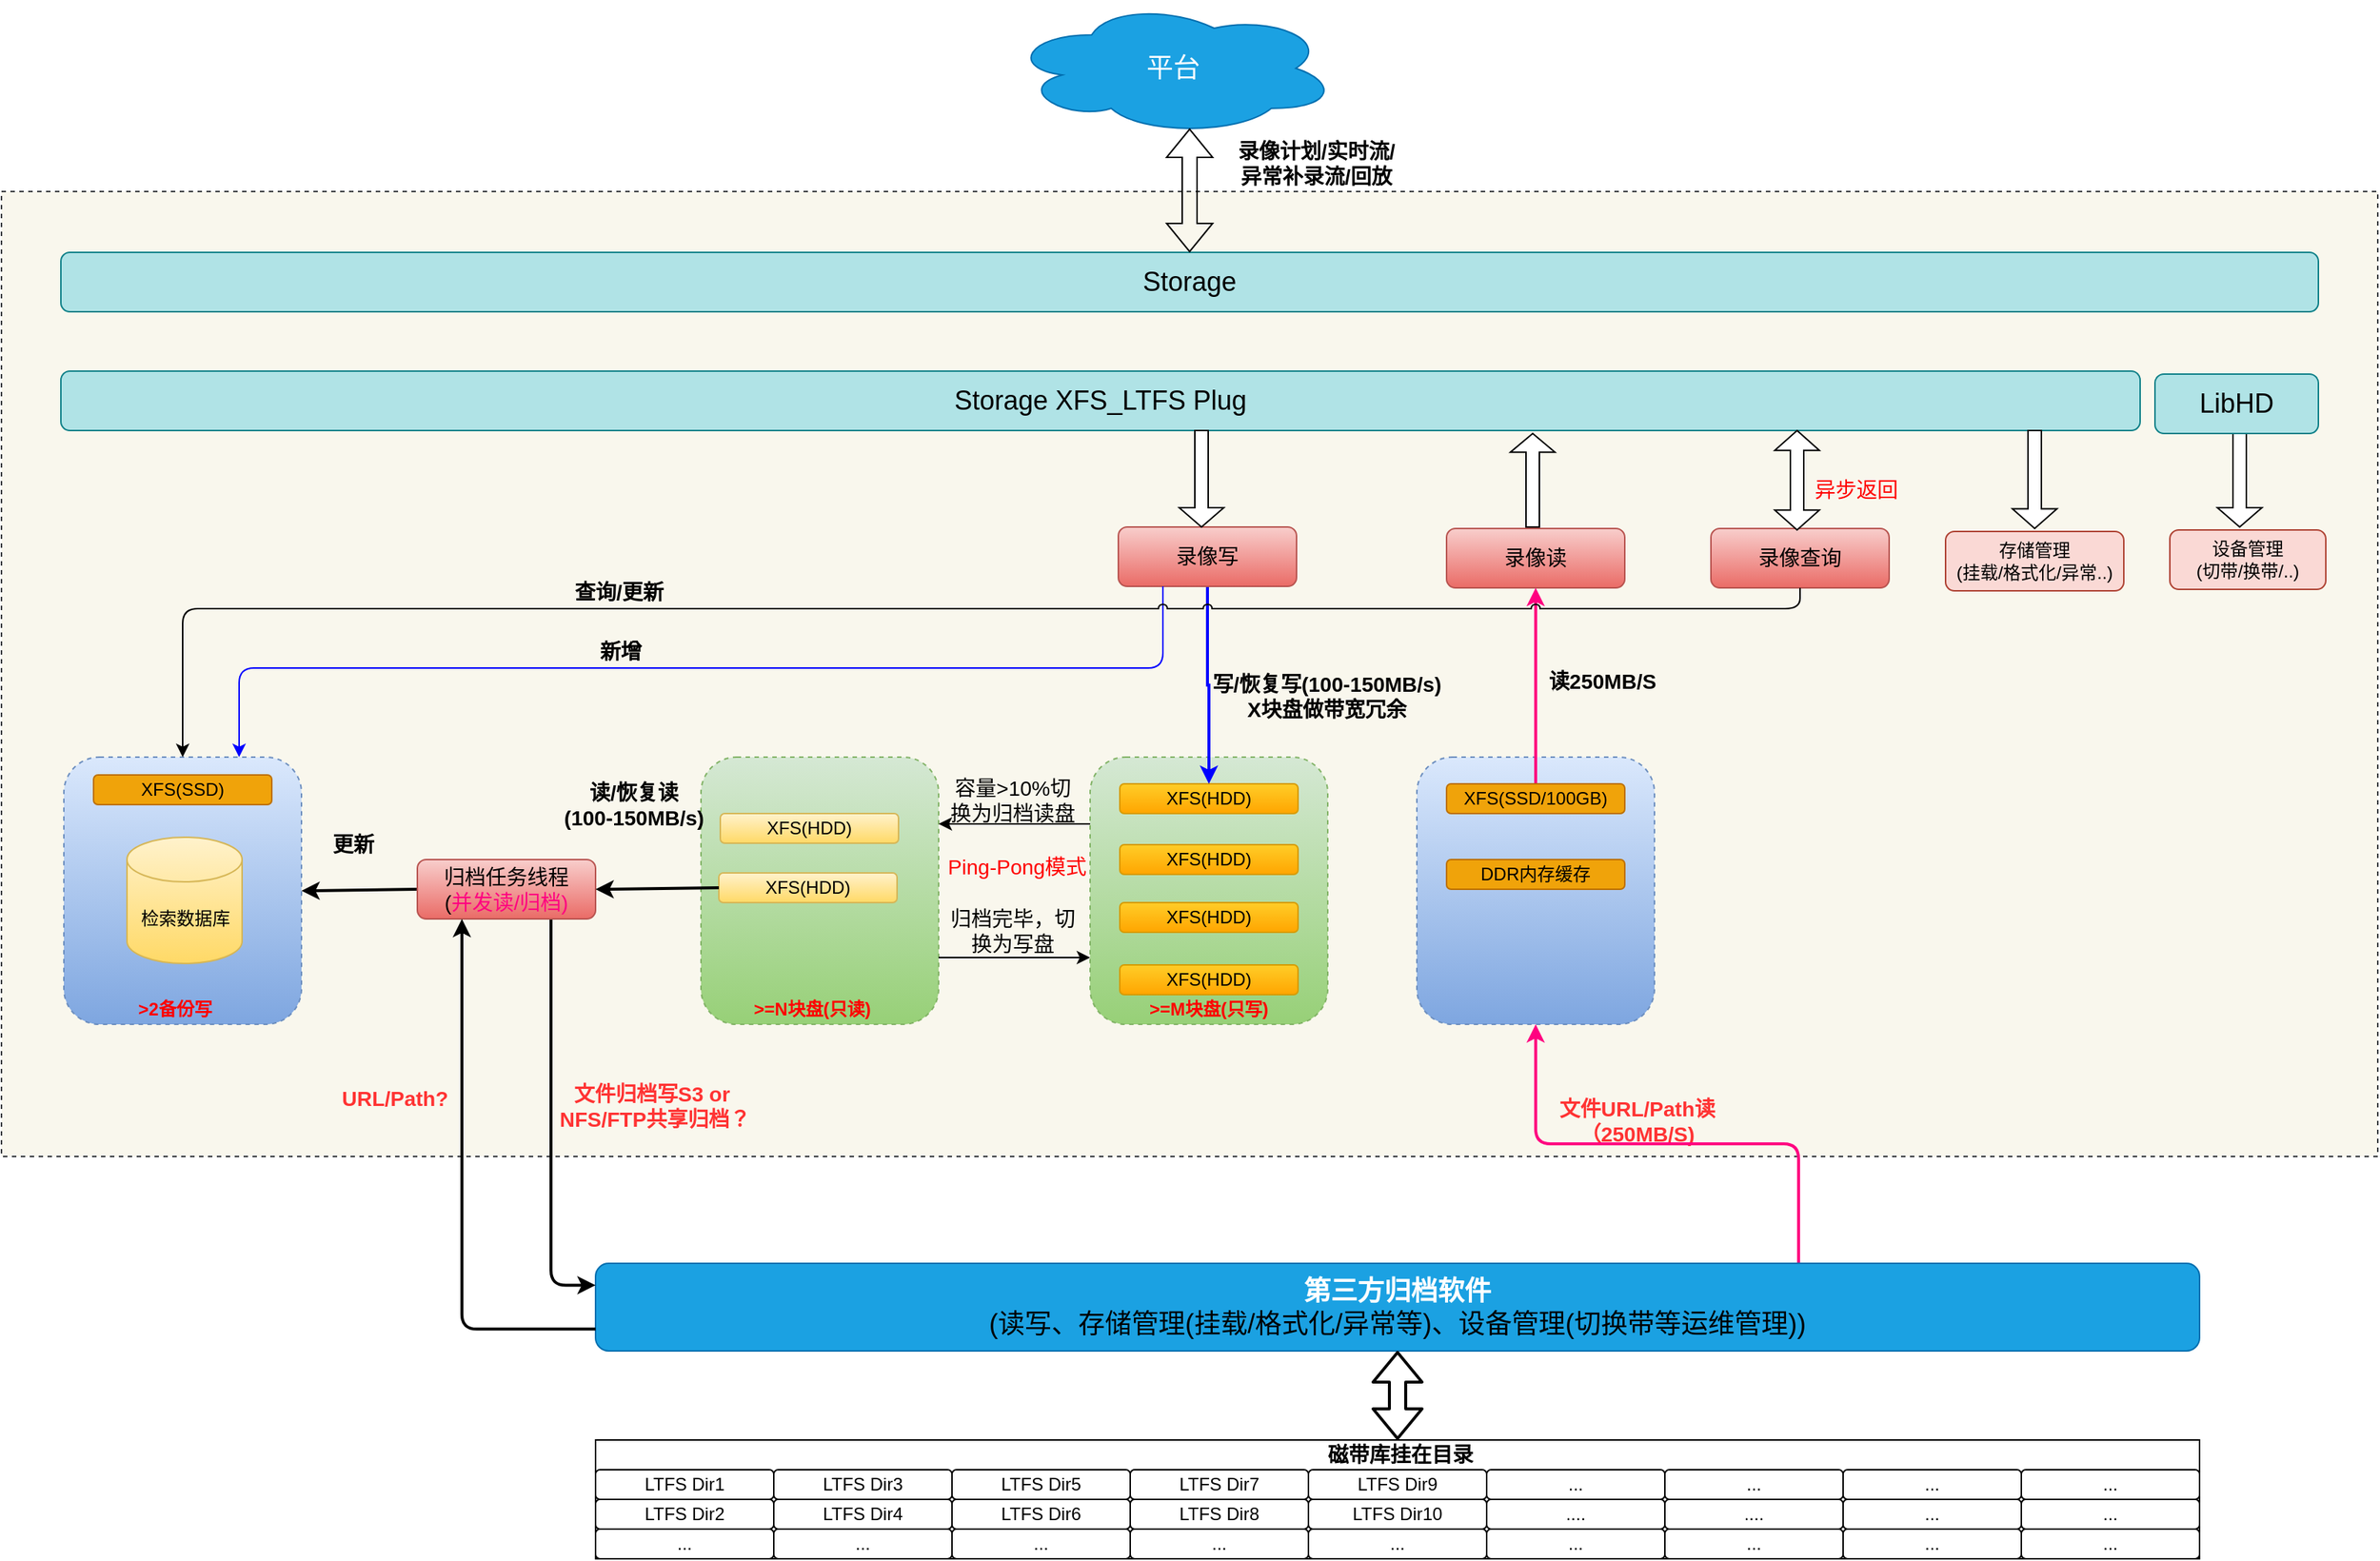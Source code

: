 <mxfile version="18.1.2" type="github">
  <diagram id="u9mpYb1wznzOvv6a-VrT" name="Page-1">
    <mxGraphModel dx="2903" dy="-11" grid="1" gridSize="10" guides="1" tooltips="1" connect="1" arrows="1" fold="1" page="1" pageScale="1" pageWidth="827" pageHeight="1169" math="0" shadow="0">
      <root>
        <mxCell id="0" />
        <mxCell id="1" parent="0" />
        <mxCell id="S_LZaj5Ars5HDmk3X4i3-77" value="" style="rounded=0;whiteSpace=wrap;html=1;fontSize=18;dashed=1;fillColor=#f9f7ed;strokeColor=#36393d;" vertex="1" parent="1">
          <mxGeometry x="-820" y="1328" width="1600" height="650" as="geometry" />
        </mxCell>
        <mxCell id="S_LZaj5Ars5HDmk3X4i3-2" value="" style="rounded=1;whiteSpace=wrap;html=1;dashed=1;fillColor=#d5e8d4;strokeColor=#82b366;gradientColor=#97d077;" vertex="1" parent="1">
          <mxGeometry x="-349" y="1709" width="160" height="180" as="geometry" />
        </mxCell>
        <mxCell id="S_LZaj5Ars5HDmk3X4i3-3" value="" style="rounded=1;whiteSpace=wrap;html=1;dashed=1;fillColor=#dae8fc;strokeColor=#6c8ebf;gradientColor=#7ea6e0;" vertex="1" parent="1">
          <mxGeometry x="133" y="1709" width="160" height="180" as="geometry" />
        </mxCell>
        <mxCell id="S_LZaj5Ars5HDmk3X4i3-5" style="edgeStyle=orthogonalEdgeStyle;rounded=0;orthogonalLoop=1;jettySize=auto;html=1;exitX=1;exitY=0.75;exitDx=0;exitDy=0;entryX=0;entryY=0.75;entryDx=0;entryDy=0;fontColor=#000000;" edge="1" parent="1" source="S_LZaj5Ars5HDmk3X4i3-2" target="S_LZaj5Ars5HDmk3X4i3-9">
          <mxGeometry relative="1" as="geometry" />
        </mxCell>
        <mxCell id="S_LZaj5Ars5HDmk3X4i3-7" value="" style="rounded=0;whiteSpace=wrap;html=1;" vertex="1" parent="1">
          <mxGeometry x="-420" y="2169" width="1080" height="80" as="geometry" />
        </mxCell>
        <mxCell id="S_LZaj5Ars5HDmk3X4i3-8" style="edgeStyle=orthogonalEdgeStyle;rounded=0;orthogonalLoop=1;jettySize=auto;html=1;exitX=0;exitY=0.25;exitDx=0;exitDy=0;entryX=1;entryY=0.25;entryDx=0;entryDy=0;fontColor=#FF0000;" edge="1" parent="1" source="S_LZaj5Ars5HDmk3X4i3-9" target="S_LZaj5Ars5HDmk3X4i3-2">
          <mxGeometry relative="1" as="geometry" />
        </mxCell>
        <mxCell id="S_LZaj5Ars5HDmk3X4i3-9" value="" style="rounded=1;whiteSpace=wrap;html=1;dashed=1;fillColor=#d5e8d4;gradientColor=#97d077;strokeColor=#82b366;" vertex="1" parent="1">
          <mxGeometry x="-87" y="1709" width="160" height="180" as="geometry" />
        </mxCell>
        <mxCell id="S_LZaj5Ars5HDmk3X4i3-12" value="&lt;span style=&quot;&quot;&gt;XFS(HDD)&lt;/span&gt;" style="rounded=1;whiteSpace=wrap;html=1;fillColor=#fff2cc;strokeColor=#d6b656;gradientColor=#ffd966;" vertex="1" parent="1">
          <mxGeometry x="-336" y="1747" width="120" height="20" as="geometry" />
        </mxCell>
        <mxCell id="S_LZaj5Ars5HDmk3X4i3-13" value="&lt;span style=&quot;&quot;&gt;XFS(HDD)&lt;/span&gt;" style="rounded=1;whiteSpace=wrap;html=1;fillColor=#ffcd28;gradientColor=#ffa500;strokeColor=#d79b00;" vertex="1" parent="1">
          <mxGeometry x="-67" y="1727" width="120" height="20" as="geometry" />
        </mxCell>
        <mxCell id="S_LZaj5Ars5HDmk3X4i3-14" value="&lt;span style=&quot;&quot;&gt;XFS(HDD)&lt;/span&gt;" style="rounded=1;whiteSpace=wrap;html=1;fillColor=#ffcd28;gradientColor=#ffa500;strokeColor=#d79b00;" vertex="1" parent="1">
          <mxGeometry x="-67" y="1768" width="120" height="20" as="geometry" />
        </mxCell>
        <mxCell id="S_LZaj5Ars5HDmk3X4i3-15" value="&lt;span style=&quot;&quot;&gt;XFS(HDD)&lt;/span&gt;" style="rounded=1;whiteSpace=wrap;html=1;fillColor=#ffcd28;gradientColor=#ffa500;strokeColor=#d79b00;" vertex="1" parent="1">
          <mxGeometry x="-67" y="1807" width="120" height="20" as="geometry" />
        </mxCell>
        <mxCell id="S_LZaj5Ars5HDmk3X4i3-16" value="&lt;span style=&quot;&quot;&gt;XFS(HDD)&lt;/span&gt;" style="rounded=1;whiteSpace=wrap;html=1;fillColor=#ffcd28;gradientColor=#ffa500;strokeColor=#d79b00;" vertex="1" parent="1">
          <mxGeometry x="-67" y="1849" width="120" height="20" as="geometry" />
        </mxCell>
        <mxCell id="S_LZaj5Ars5HDmk3X4i3-17" style="edgeStyle=orthogonalEdgeStyle;rounded=0;orthogonalLoop=1;jettySize=auto;html=1;exitX=0.5;exitY=1;exitDx=0;exitDy=0;entryX=0.5;entryY=0;entryDx=0;entryDy=0;strokeColor=#0000FF;strokeWidth=2;" edge="1" parent="1" source="S_LZaj5Ars5HDmk3X4i3-18" target="S_LZaj5Ars5HDmk3X4i3-13">
          <mxGeometry relative="1" as="geometry" />
        </mxCell>
        <mxCell id="S_LZaj5Ars5HDmk3X4i3-18" value="&lt;font style=&quot;font-size: 14px;&quot;&gt;录像写&lt;/font&gt;" style="rounded=1;whiteSpace=wrap;html=1;fillColor=#f8cecc;gradientColor=#ea6b66;strokeColor=#b85450;" vertex="1" parent="1">
          <mxGeometry x="-68" y="1554" width="120" height="40" as="geometry" />
        </mxCell>
        <mxCell id="S_LZaj5Ars5HDmk3X4i3-19" value="&lt;font style=&quot;font-size: 14px;&quot;&gt;录像读&lt;/font&gt;" style="rounded=1;whiteSpace=wrap;html=1;fillColor=#f8cecc;gradientColor=#ea6b66;strokeColor=#b85450;" vertex="1" parent="1">
          <mxGeometry x="153" y="1555" width="120" height="40" as="geometry" />
        </mxCell>
        <mxCell id="S_LZaj5Ars5HDmk3X4i3-20" style="edgeStyle=orthogonalEdgeStyle;rounded=0;orthogonalLoop=1;jettySize=auto;html=1;exitX=0.5;exitY=0;exitDx=0;exitDy=0;entryX=0.5;entryY=1;entryDx=0;entryDy=0;strokeColor=#FF0080;strokeWidth=2;" edge="1" parent="1" source="S_LZaj5Ars5HDmk3X4i3-21" target="S_LZaj5Ars5HDmk3X4i3-19">
          <mxGeometry relative="1" as="geometry" />
        </mxCell>
        <mxCell id="S_LZaj5Ars5HDmk3X4i3-21" value="&lt;span style=&quot;&quot;&gt;XFS(SSD/100GB)&lt;/span&gt;" style="rounded=1;whiteSpace=wrap;html=1;fillColor=#f0a30a;strokeColor=#BD7000;fontColor=#000000;" vertex="1" parent="1">
          <mxGeometry x="153" y="1727" width="120" height="20" as="geometry" />
        </mxCell>
        <mxCell id="S_LZaj5Ars5HDmk3X4i3-22" value="&lt;font style=&quot;font-size: 14px;&quot; color=&quot;#ff0000&quot;&gt;Ping-Pong模式&lt;/font&gt;" style="text;html=1;strokeColor=none;fillColor=none;align=center;verticalAlign=middle;whiteSpace=wrap;rounded=0;" vertex="1" parent="1">
          <mxGeometry x="-188" y="1768" width="104" height="30" as="geometry" />
        </mxCell>
        <mxCell id="S_LZaj5Ars5HDmk3X4i3-23" value="&lt;b&gt;&lt;font style=&quot;font-size: 14px;&quot;&gt;磁带库挂在目录&lt;/font&gt;&lt;/b&gt;" style="text;html=1;strokeColor=none;fillColor=none;align=center;verticalAlign=middle;whiteSpace=wrap;rounded=0;" vertex="1" parent="1">
          <mxGeometry x="56" y="2169" width="132" height="20" as="geometry" />
        </mxCell>
        <mxCell id="S_LZaj5Ars5HDmk3X4i3-24" value="&lt;span style=&quot;&quot;&gt;LTFS Dir1&lt;/span&gt;" style="rounded=1;whiteSpace=wrap;html=1;" vertex="1" parent="1">
          <mxGeometry x="-420" y="2189" width="120" height="20" as="geometry" />
        </mxCell>
        <mxCell id="S_LZaj5Ars5HDmk3X4i3-25" value="LTFS Dir3" style="rounded=1;whiteSpace=wrap;html=1;" vertex="1" parent="1">
          <mxGeometry x="-300" y="2189" width="120" height="20" as="geometry" />
        </mxCell>
        <mxCell id="S_LZaj5Ars5HDmk3X4i3-26" value="LTFS Dir2" style="rounded=1;whiteSpace=wrap;html=1;" vertex="1" parent="1">
          <mxGeometry x="-420" y="2209" width="120" height="20" as="geometry" />
        </mxCell>
        <mxCell id="S_LZaj5Ars5HDmk3X4i3-27" value="LTFS Dir5" style="rounded=1;whiteSpace=wrap;html=1;" vertex="1" parent="1">
          <mxGeometry x="-180" y="2189" width="120" height="20" as="geometry" />
        </mxCell>
        <mxCell id="S_LZaj5Ars5HDmk3X4i3-28" value="LTFS Dir4" style="rounded=1;whiteSpace=wrap;html=1;" vertex="1" parent="1">
          <mxGeometry x="-300" y="2209" width="120" height="20" as="geometry" />
        </mxCell>
        <mxCell id="S_LZaj5Ars5HDmk3X4i3-29" value="LTFS Dir6" style="rounded=1;whiteSpace=wrap;html=1;" vertex="1" parent="1">
          <mxGeometry x="-180" y="2209" width="120" height="20" as="geometry" />
        </mxCell>
        <mxCell id="S_LZaj5Ars5HDmk3X4i3-30" value="&lt;span style=&quot;&quot;&gt;...&lt;/span&gt;" style="rounded=1;whiteSpace=wrap;html=1;" vertex="1" parent="1">
          <mxGeometry x="-420" y="2229" width="120" height="20" as="geometry" />
        </mxCell>
        <mxCell id="S_LZaj5Ars5HDmk3X4i3-31" value="&lt;span style=&quot;&quot;&gt;...&lt;/span&gt;" style="rounded=1;whiteSpace=wrap;html=1;" vertex="1" parent="1">
          <mxGeometry x="-300" y="2229" width="120" height="20" as="geometry" />
        </mxCell>
        <mxCell id="S_LZaj5Ars5HDmk3X4i3-32" value="&lt;span style=&quot;&quot;&gt;...&lt;/span&gt;" style="rounded=1;whiteSpace=wrap;html=1;" vertex="1" parent="1">
          <mxGeometry x="-180" y="2229" width="120" height="20" as="geometry" />
        </mxCell>
        <mxCell id="S_LZaj5Ars5HDmk3X4i3-33" value="LTFS Dir7" style="rounded=1;whiteSpace=wrap;html=1;" vertex="1" parent="1">
          <mxGeometry x="-60" y="2189" width="120" height="20" as="geometry" />
        </mxCell>
        <mxCell id="S_LZaj5Ars5HDmk3X4i3-34" value="LTFS Dir8" style="rounded=1;whiteSpace=wrap;html=1;" vertex="1" parent="1">
          <mxGeometry x="-60" y="2209" width="120" height="20" as="geometry" />
        </mxCell>
        <mxCell id="S_LZaj5Ars5HDmk3X4i3-35" value="LTFS Dir9" style="rounded=1;whiteSpace=wrap;html=1;" vertex="1" parent="1">
          <mxGeometry x="60" y="2189" width="120" height="20" as="geometry" />
        </mxCell>
        <mxCell id="S_LZaj5Ars5HDmk3X4i3-36" value="LTFS Dir10" style="rounded=1;whiteSpace=wrap;html=1;" vertex="1" parent="1">
          <mxGeometry x="60" y="2209" width="120" height="20" as="geometry" />
        </mxCell>
        <mxCell id="S_LZaj5Ars5HDmk3X4i3-37" value="&lt;span style=&quot;&quot;&gt;...&lt;/span&gt;" style="rounded=1;whiteSpace=wrap;html=1;" vertex="1" parent="1">
          <mxGeometry x="-60" y="2229" width="120" height="20" as="geometry" />
        </mxCell>
        <mxCell id="S_LZaj5Ars5HDmk3X4i3-38" value="&lt;span style=&quot;&quot;&gt;...&lt;/span&gt;" style="rounded=1;whiteSpace=wrap;html=1;" vertex="1" parent="1">
          <mxGeometry x="60" y="2229" width="120" height="20" as="geometry" />
        </mxCell>
        <mxCell id="S_LZaj5Ars5HDmk3X4i3-39" value="&lt;b&gt;&lt;font color=&quot;#ff3333&quot; style=&quot;font-size: 14px;&quot;&gt;文件URL/Path读（250MB/S)&lt;/font&gt;&lt;/b&gt;" style="text;html=1;strokeColor=none;fillColor=none;align=center;verticalAlign=middle;whiteSpace=wrap;rounded=0;" vertex="1" parent="1">
          <mxGeometry x="213" y="1939" width="137" height="29" as="geometry" />
        </mxCell>
        <mxCell id="S_LZaj5Ars5HDmk3X4i3-40" value="&lt;b&gt;&lt;font style=&quot;font-size: 14px;&quot;&gt;写/恢复写(100-150MB/s)&lt;br&gt;X块盘做带宽冗余&lt;/font&gt;&lt;br&gt;&lt;/b&gt;" style="text;html=1;strokeColor=none;fillColor=none;align=center;verticalAlign=middle;whiteSpace=wrap;rounded=0;" vertex="1" parent="1">
          <mxGeometry x="-8" y="1648" width="161" height="40" as="geometry" />
        </mxCell>
        <mxCell id="S_LZaj5Ars5HDmk3X4i3-41" value="&lt;b&gt;&lt;font style=&quot;font-size: 14px;&quot;&gt;读/恢复读&lt;br&gt;(100-150MB/s)&lt;/font&gt;&lt;br&gt;&lt;/b&gt;" style="text;html=1;strokeColor=none;fillColor=none;align=center;verticalAlign=middle;whiteSpace=wrap;rounded=0;" vertex="1" parent="1">
          <mxGeometry x="-464" y="1726" width="140" height="30" as="geometry" />
        </mxCell>
        <mxCell id="S_LZaj5Ars5HDmk3X4i3-42" value="&lt;font style=&quot;font-size: 14px;&quot;&gt;容量&amp;gt;10%切换为归档读盘&lt;/font&gt;" style="text;html=1;strokeColor=none;fillColor=none;align=center;verticalAlign=middle;whiteSpace=wrap;rounded=0;" vertex="1" parent="1">
          <mxGeometry x="-184" y="1719" width="90" height="38" as="geometry" />
        </mxCell>
        <mxCell id="S_LZaj5Ars5HDmk3X4i3-43" value="&lt;font style=&quot;font-size: 14px;&quot;&gt;归档完毕，切换为写盘&lt;/font&gt;" style="text;html=1;strokeColor=none;fillColor=none;align=center;verticalAlign=middle;whiteSpace=wrap;rounded=0;" vertex="1" parent="1">
          <mxGeometry x="-184" y="1807" width="90" height="38" as="geometry" />
        </mxCell>
        <mxCell id="S_LZaj5Ars5HDmk3X4i3-44" value="&lt;b&gt;&lt;font color=&quot;#ff0000&quot;&gt;&amp;gt;=N块盘(只读)&lt;/font&gt;&lt;/b&gt;" style="text;html=1;strokeColor=none;fillColor=none;align=center;verticalAlign=middle;whiteSpace=wrap;rounded=0;" vertex="1" parent="1">
          <mxGeometry x="-319" y="1869" width="90" height="20" as="geometry" />
        </mxCell>
        <mxCell id="S_LZaj5Ars5HDmk3X4i3-45" value="&lt;b&gt;&lt;font color=&quot;#ff0000&quot;&gt;&amp;gt;=M块盘(只写)&lt;/font&gt;&lt;/b&gt;" style="text;html=1;strokeColor=none;fillColor=none;align=center;verticalAlign=middle;whiteSpace=wrap;rounded=0;" vertex="1" parent="1">
          <mxGeometry x="-52" y="1869" width="90" height="20" as="geometry" />
        </mxCell>
        <mxCell id="S_LZaj5Ars5HDmk3X4i3-46" value="&lt;b&gt;&lt;font style=&quot;font-size: 14px;&quot;&gt;新增&lt;/font&gt;&lt;/b&gt;" style="text;html=1;strokeColor=none;fillColor=none;align=center;verticalAlign=middle;whiteSpace=wrap;rounded=0;" vertex="1" parent="1">
          <mxGeometry x="-448" y="1628" width="90" height="20" as="geometry" />
        </mxCell>
        <mxCell id="S_LZaj5Ars5HDmk3X4i3-47" value="&lt;b&gt;&lt;font style=&quot;font-size: 14px;&quot;&gt;读250MB/S&lt;/font&gt;&lt;/b&gt;" style="text;html=1;strokeColor=none;fillColor=none;align=center;verticalAlign=middle;whiteSpace=wrap;rounded=0;" vertex="1" parent="1">
          <mxGeometry x="213" y="1648" width="90" height="20" as="geometry" />
        </mxCell>
        <mxCell id="S_LZaj5Ars5HDmk3X4i3-48" value="DDR内存缓存" style="rounded=1;whiteSpace=wrap;html=1;fillColor=#f0a30a;strokeColor=#BD7000;fontColor=#000000;" vertex="1" parent="1">
          <mxGeometry x="153" y="1778" width="120" height="20" as="geometry" />
        </mxCell>
        <mxCell id="S_LZaj5Ars5HDmk3X4i3-49" value="&lt;b&gt;&lt;font color=&quot;#ff3333&quot; style=&quot;font-size: 14px;&quot;&gt;文件归档写S3 or&amp;nbsp;&lt;br&gt;NFS/FTP共享归档？&lt;/font&gt;&lt;/b&gt;" style="text;html=1;strokeColor=none;fillColor=none;align=center;verticalAlign=middle;whiteSpace=wrap;rounded=0;" vertex="1" parent="1">
          <mxGeometry x="-455" y="1929" width="150" height="29" as="geometry" />
        </mxCell>
        <mxCell id="S_LZaj5Ars5HDmk3X4i3-50" value="" style="rounded=1;whiteSpace=wrap;html=1;dashed=1;fillColor=#dae8fc;strokeColor=#6c8ebf;gradientColor=#7ea6e0;" vertex="1" parent="1">
          <mxGeometry x="-778" y="1709" width="160" height="180" as="geometry" />
        </mxCell>
        <mxCell id="S_LZaj5Ars5HDmk3X4i3-52" style="edgeStyle=orthogonalEdgeStyle;rounded=1;orthogonalLoop=1;jettySize=auto;html=1;exitX=0.25;exitY=1;exitDx=0;exitDy=0;fontColor=#FF0000;strokeColor=#0000FF;jumpStyle=arc;" edge="1" parent="1" source="S_LZaj5Ars5HDmk3X4i3-18">
          <mxGeometry relative="1" as="geometry">
            <mxPoint x="-660" y="1709" as="targetPoint" />
            <Array as="points">
              <mxPoint x="-38" y="1649" />
              <mxPoint x="-660" y="1649" />
            </Array>
          </mxGeometry>
        </mxCell>
        <mxCell id="S_LZaj5Ars5HDmk3X4i3-53" value="&lt;span style=&quot;&quot;&gt;XFS(SSD)&lt;/span&gt;" style="rounded=1;whiteSpace=wrap;html=1;fillColor=#f0a30a;strokeColor=#BD7000;fontColor=#000000;" vertex="1" parent="1">
          <mxGeometry x="-758" y="1721" width="120" height="20" as="geometry" />
        </mxCell>
        <mxCell id="S_LZaj5Ars5HDmk3X4i3-54" value="检索数据库" style="shape=cylinder3;whiteSpace=wrap;html=1;boundedLbl=1;backgroundOutline=1;size=15;fillColor=#fff2cc;gradientColor=#ffd966;strokeColor=#d6b656;" vertex="1" parent="1">
          <mxGeometry x="-735.5" y="1763" width="77.5" height="85" as="geometry" />
        </mxCell>
        <mxCell id="S_LZaj5Ars5HDmk3X4i3-55" value="&lt;b&gt;&lt;font style=&quot;font-size: 14px;&quot;&gt;更新&lt;/font&gt;&lt;/b&gt;" style="text;html=1;strokeColor=none;fillColor=none;align=center;verticalAlign=middle;whiteSpace=wrap;rounded=0;" vertex="1" parent="1">
          <mxGeometry x="-618" y="1758" width="70" height="20" as="geometry" />
        </mxCell>
        <mxCell id="S_LZaj5Ars5HDmk3X4i3-56" value="&lt;b&gt;&lt;font style=&quot;font-size: 14px;&quot;&gt;查询/更新&lt;/font&gt;&lt;/b&gt;" style="text;html=1;strokeColor=none;fillColor=none;align=center;verticalAlign=middle;whiteSpace=wrap;rounded=0;" vertex="1" parent="1">
          <mxGeometry x="-439" y="1588" width="70" height="20" as="geometry" />
        </mxCell>
        <mxCell id="S_LZaj5Ars5HDmk3X4i3-57" value="&lt;font style=&quot;font-size: 18px;&quot;&gt;Storage XFS_LTFS Plug&lt;/font&gt;" style="rounded=1;whiteSpace=wrap;html=1;fillColor=#b0e3e6;strokeColor=#0e8088;" vertex="1" parent="1">
          <mxGeometry x="-780" y="1449" width="1400" height="40" as="geometry" />
        </mxCell>
        <mxCell id="S_LZaj5Ars5HDmk3X4i3-58" value="&lt;font style=&quot;font-size: 18px;&quot;&gt;Storage&lt;/font&gt;" style="rounded=1;whiteSpace=wrap;html=1;fillColor=#b0e3e6;strokeColor=#0e8088;" vertex="1" parent="1">
          <mxGeometry x="-780" y="1369" width="1520" height="40" as="geometry" />
        </mxCell>
        <mxCell id="S_LZaj5Ars5HDmk3X4i3-59" value="" style="shape=singleArrow;direction=south;whiteSpace=wrap;html=1;fontColor=#FF0000;" vertex="1" parent="1">
          <mxGeometry x="-27" y="1489" width="30" height="65" as="geometry" />
        </mxCell>
        <mxCell id="S_LZaj5Ars5HDmk3X4i3-60" value="&lt;span style=&quot;&quot;&gt;XFS(HDD)&lt;/span&gt;" style="rounded=1;whiteSpace=wrap;html=1;fillColor=#fff2cc;strokeColor=#d6b656;gradientColor=#ffd966;" vertex="1" parent="1">
          <mxGeometry x="-337" y="1787" width="120" height="20" as="geometry" />
        </mxCell>
        <mxCell id="S_LZaj5Ars5HDmk3X4i3-62" value="存储管理&lt;br&gt;(挂载/格式化/异常..)" style="rounded=1;whiteSpace=wrap;html=1;fillColor=#fad9d5;strokeColor=#ae4132;" vertex="1" parent="1">
          <mxGeometry x="489" y="1557" width="120" height="40" as="geometry" />
        </mxCell>
        <mxCell id="S_LZaj5Ars5HDmk3X4i3-63" value="&lt;font style=&quot;font-size: 14px;&quot;&gt;录像查询&lt;/font&gt;" style="rounded=1;whiteSpace=wrap;html=1;fillColor=#f8cecc;gradientColor=#ea6b66;strokeColor=#b85450;" vertex="1" parent="1">
          <mxGeometry x="331" y="1555" width="120" height="40" as="geometry" />
        </mxCell>
        <mxCell id="S_LZaj5Ars5HDmk3X4i3-64" style="edgeStyle=orthogonalEdgeStyle;rounded=1;orthogonalLoop=1;jettySize=auto;html=1;exitX=0.5;exitY=1;exitDx=0;exitDy=0;entryX=0.5;entryY=0;entryDx=0;entryDy=0;fontColor=#FF0000;strokeColor=#000000;jumpStyle=arc;strokeWidth=1;" edge="1" parent="1" source="S_LZaj5Ars5HDmk3X4i3-63" target="S_LZaj5Ars5HDmk3X4i3-50">
          <mxGeometry relative="1" as="geometry">
            <Array as="points">
              <mxPoint x="391" y="1609" />
              <mxPoint x="-698" y="1609" />
            </Array>
          </mxGeometry>
        </mxCell>
        <mxCell id="S_LZaj5Ars5HDmk3X4i3-65" value="" style="shape=doubleArrow;direction=south;whiteSpace=wrap;html=1;fontColor=#FF0080;" vertex="1" parent="1">
          <mxGeometry x="374" y="1489" width="30" height="67" as="geometry" />
        </mxCell>
        <mxCell id="S_LZaj5Ars5HDmk3X4i3-66" value="" style="shape=singleArrow;direction=south;whiteSpace=wrap;html=1;fontColor=#FF0000;rotation=-180;" vertex="1" parent="1">
          <mxGeometry x="196" y="1491" width="30" height="63" as="geometry" />
        </mxCell>
        <mxCell id="S_LZaj5Ars5HDmk3X4i3-67" value="&lt;font style=&quot;font-size: 14px;&quot; color=&quot;#ff0000&quot;&gt;异步返回&lt;/font&gt;" style="text;html=1;strokeColor=none;fillColor=none;align=center;verticalAlign=middle;whiteSpace=wrap;rounded=0;" vertex="1" parent="1">
          <mxGeometry x="389" y="1519" width="80" height="20" as="geometry" />
        </mxCell>
        <mxCell id="S_LZaj5Ars5HDmk3X4i3-68" value="" style="shape=singleArrow;direction=south;whiteSpace=wrap;html=1;fontColor=#FF0000;" vertex="1" parent="1">
          <mxGeometry x="534" y="1489" width="30" height="66" as="geometry" />
        </mxCell>
        <mxCell id="S_LZaj5Ars5HDmk3X4i3-69" value="&lt;font color=&quot;#ff0000&quot;&gt;&lt;b&gt;&amp;gt;2备份写&lt;/b&gt;&lt;/font&gt;" style="text;html=1;strokeColor=none;fillColor=none;align=center;verticalAlign=middle;whiteSpace=wrap;rounded=0;" vertex="1" parent="1">
          <mxGeometry x="-748" y="1869" width="90" height="20" as="geometry" />
        </mxCell>
        <mxCell id="S_LZaj5Ars5HDmk3X4i3-96" style="edgeStyle=orthogonalEdgeStyle;rounded=1;jumpStyle=arc;orthogonalLoop=1;jettySize=auto;html=1;exitX=0.75;exitY=0;exitDx=0;exitDy=0;entryX=0.5;entryY=1;entryDx=0;entryDy=0;fontSize=14;fontColor=#FF0080;strokeColor=#FF0080;strokeWidth=2;" edge="1" parent="1" source="S_LZaj5Ars5HDmk3X4i3-70" target="S_LZaj5Ars5HDmk3X4i3-3">
          <mxGeometry relative="1" as="geometry" />
        </mxCell>
        <mxCell id="S_LZaj5Ars5HDmk3X4i3-70" value="&lt;span style=&quot;font-size: 18px;&quot;&gt;&lt;b&gt;第三方归档软件&lt;/b&gt;&lt;br&gt;&lt;font color=&quot;#000000&quot;&gt;(读写、存储管理(挂载/格式化/异常等)、设备管理(切换带等运维管理))&lt;/font&gt;&lt;/span&gt;" style="rounded=1;whiteSpace=wrap;html=1;fillColor=#1ba1e2;strokeColor=#006EAF;fontColor=#ffffff;" vertex="1" parent="1">
          <mxGeometry x="-420" y="2050" width="1080" height="59" as="geometry" />
        </mxCell>
        <mxCell id="S_LZaj5Ars5HDmk3X4i3-72" value="平台" style="ellipse;shape=cloud;whiteSpace=wrap;html=1;fontSize=18;fillColor=#1ba1e2;strokeColor=#006EAF;fontColor=#ffffff;" vertex="1" parent="1">
          <mxGeometry x="-141" y="1200" width="220" height="90" as="geometry" />
        </mxCell>
        <mxCell id="S_LZaj5Ars5HDmk3X4i3-74" value="&lt;b&gt;&lt;font style=&quot;font-size: 14px;&quot;&gt;录像计划/实时流/&lt;br&gt;异常补录流/回放&lt;/font&gt;&lt;/b&gt;" style="text;html=1;strokeColor=none;fillColor=none;align=center;verticalAlign=middle;whiteSpace=wrap;rounded=0;" vertex="1" parent="1">
          <mxGeometry x="3" y="1289" width="125" height="39" as="geometry" />
        </mxCell>
        <mxCell id="S_LZaj5Ars5HDmk3X4i3-79" value="" style="shape=flexArrow;endArrow=classic;startArrow=classic;html=1;rounded=0;fontSize=18;entryX=0.55;entryY=0.95;entryDx=0;entryDy=0;entryPerimeter=0;exitX=0.5;exitY=0;exitDx=0;exitDy=0;" edge="1" parent="1" source="S_LZaj5Ars5HDmk3X4i3-58" target="S_LZaj5Ars5HDmk3X4i3-72">
          <mxGeometry width="100" height="100" relative="1" as="geometry">
            <mxPoint x="60" y="1369" as="sourcePoint" />
            <mxPoint x="160" y="1269" as="targetPoint" />
          </mxGeometry>
        </mxCell>
        <mxCell id="S_LZaj5Ars5HDmk3X4i3-80" value="..." style="rounded=1;whiteSpace=wrap;html=1;" vertex="1" parent="1">
          <mxGeometry x="180" y="2189" width="120" height="20" as="geometry" />
        </mxCell>
        <mxCell id="S_LZaj5Ars5HDmk3X4i3-81" value="...." style="rounded=1;whiteSpace=wrap;html=1;" vertex="1" parent="1">
          <mxGeometry x="180" y="2209" width="120" height="20" as="geometry" />
        </mxCell>
        <mxCell id="S_LZaj5Ars5HDmk3X4i3-82" value="&lt;span style=&quot;&quot;&gt;...&lt;/span&gt;" style="rounded=1;whiteSpace=wrap;html=1;" vertex="1" parent="1">
          <mxGeometry x="180" y="2229" width="120" height="20" as="geometry" />
        </mxCell>
        <mxCell id="S_LZaj5Ars5HDmk3X4i3-83" value="..." style="rounded=1;whiteSpace=wrap;html=1;" vertex="1" parent="1">
          <mxGeometry x="300" y="2189" width="120" height="20" as="geometry" />
        </mxCell>
        <mxCell id="S_LZaj5Ars5HDmk3X4i3-84" value="...." style="rounded=1;whiteSpace=wrap;html=1;" vertex="1" parent="1">
          <mxGeometry x="300" y="2209" width="120" height="20" as="geometry" />
        </mxCell>
        <mxCell id="S_LZaj5Ars5HDmk3X4i3-85" value="&lt;span style=&quot;&quot;&gt;...&lt;/span&gt;" style="rounded=1;whiteSpace=wrap;html=1;" vertex="1" parent="1">
          <mxGeometry x="300" y="2229" width="120" height="20" as="geometry" />
        </mxCell>
        <mxCell id="S_LZaj5Ars5HDmk3X4i3-86" value="..." style="rounded=1;whiteSpace=wrap;html=1;" vertex="1" parent="1">
          <mxGeometry x="420" y="2189" width="120" height="20" as="geometry" />
        </mxCell>
        <mxCell id="S_LZaj5Ars5HDmk3X4i3-87" value="..." style="rounded=1;whiteSpace=wrap;html=1;" vertex="1" parent="1">
          <mxGeometry x="420" y="2209" width="120" height="20" as="geometry" />
        </mxCell>
        <mxCell id="S_LZaj5Ars5HDmk3X4i3-88" value="&lt;span style=&quot;&quot;&gt;...&lt;/span&gt;" style="rounded=1;whiteSpace=wrap;html=1;" vertex="1" parent="1">
          <mxGeometry x="420" y="2229" width="120" height="20" as="geometry" />
        </mxCell>
        <mxCell id="S_LZaj5Ars5HDmk3X4i3-94" value="&lt;b&gt;&lt;font color=&quot;#ff3333&quot; style=&quot;font-size: 14px;&quot;&gt;URL/Path?&lt;/font&gt;&lt;/b&gt;" style="text;html=1;strokeColor=none;fillColor=none;align=center;verticalAlign=middle;whiteSpace=wrap;rounded=0;" vertex="1" parent="1">
          <mxGeometry x="-600" y="1929" width="90" height="20" as="geometry" />
        </mxCell>
        <mxCell id="S_LZaj5Ars5HDmk3X4i3-111" style="edgeStyle=orthogonalEdgeStyle;jumpStyle=arc;orthogonalLoop=1;jettySize=auto;html=1;exitX=0.75;exitY=1;exitDx=0;exitDy=0;entryX=0;entryY=0.25;entryDx=0;entryDy=0;fontSize=14;fontColor=#FF3333;strokeColor=#000000;rounded=1;strokeWidth=2;" edge="1" parent="1" source="S_LZaj5Ars5HDmk3X4i3-98" target="S_LZaj5Ars5HDmk3X4i3-70">
          <mxGeometry relative="1" as="geometry" />
        </mxCell>
        <mxCell id="S_LZaj5Ars5HDmk3X4i3-121" style="edgeStyle=orthogonalEdgeStyle;rounded=1;jumpStyle=arc;orthogonalLoop=1;jettySize=auto;html=1;exitX=0;exitY=0.5;exitDx=0;exitDy=0;fontSize=14;fontColor=#FF3333;strokeColor=#000000;strokeWidth=2;" edge="1" parent="1" source="S_LZaj5Ars5HDmk3X4i3-98" target="S_LZaj5Ars5HDmk3X4i3-50">
          <mxGeometry relative="1" as="geometry" />
        </mxCell>
        <mxCell id="S_LZaj5Ars5HDmk3X4i3-98" value="&lt;font style=&quot;font-size: 14px;&quot;&gt;归档任务线程&lt;br&gt;(&lt;font color=&quot;#ff0080&quot;&gt;并发读/归档)&lt;/font&gt;&lt;/font&gt;" style="rounded=1;whiteSpace=wrap;html=1;fillColor=#f8cecc;gradientColor=#ea6b66;strokeColor=#b85450;" vertex="1" parent="1">
          <mxGeometry x="-540" y="1778" width="120" height="40" as="geometry" />
        </mxCell>
        <mxCell id="S_LZaj5Ars5HDmk3X4i3-119" style="edgeStyle=orthogonalEdgeStyle;rounded=1;jumpStyle=arc;orthogonalLoop=1;jettySize=auto;html=1;fontSize=14;fontColor=#FF3333;strokeColor=#000000;strokeWidth=2;entryX=1;entryY=0.5;entryDx=0;entryDy=0;" edge="1" parent="1" source="S_LZaj5Ars5HDmk3X4i3-60" target="S_LZaj5Ars5HDmk3X4i3-98">
          <mxGeometry relative="1" as="geometry">
            <mxPoint x="-360" y="1778" as="targetPoint" />
          </mxGeometry>
        </mxCell>
        <mxCell id="S_LZaj5Ars5HDmk3X4i3-105" style="edgeStyle=orthogonalEdgeStyle;jumpStyle=arc;orthogonalLoop=1;jettySize=auto;html=1;exitX=0;exitY=0.75;exitDx=0;exitDy=0;entryX=0.25;entryY=1;entryDx=0;entryDy=0;fontSize=14;fontColor=#FF3333;strokeColor=#000000;rounded=1;strokeWidth=2;" edge="1" parent="1" source="S_LZaj5Ars5HDmk3X4i3-70" target="S_LZaj5Ars5HDmk3X4i3-98">
          <mxGeometry relative="1" as="geometry" />
        </mxCell>
        <mxCell id="S_LZaj5Ars5HDmk3X4i3-123" value="" style="shape=flexArrow;endArrow=classic;startArrow=classic;html=1;rounded=1;fontSize=14;fontColor=#FF3333;strokeColor=#000000;strokeWidth=2;jumpStyle=arc;entryX=0.5;entryY=1;entryDx=0;entryDy=0;" edge="1" parent="1" source="S_LZaj5Ars5HDmk3X4i3-7" target="S_LZaj5Ars5HDmk3X4i3-70">
          <mxGeometry width="100" height="100" relative="1" as="geometry">
            <mxPoint x="120" y="2129" as="sourcePoint" />
            <mxPoint x="153" y="2279" as="targetPoint" />
          </mxGeometry>
        </mxCell>
        <mxCell id="S_LZaj5Ars5HDmk3X4i3-124" value="设备管理&lt;br&gt;(切带/换带/..)" style="rounded=1;whiteSpace=wrap;html=1;fillColor=#fad9d5;strokeColor=#ae4132;" vertex="1" parent="1">
          <mxGeometry x="640" y="1556" width="105" height="40" as="geometry" />
        </mxCell>
        <mxCell id="S_LZaj5Ars5HDmk3X4i3-126" value="" style="shape=singleArrow;direction=south;whiteSpace=wrap;html=1;fontColor=#FF0000;" vertex="1" parent="1">
          <mxGeometry x="672" y="1489" width="30" height="65" as="geometry" />
        </mxCell>
        <mxCell id="S_LZaj5Ars5HDmk3X4i3-125" value="&lt;font style=&quot;font-size: 18px;&quot;&gt;LibHD&lt;/font&gt;" style="rounded=1;whiteSpace=wrap;html=1;fillColor=#b0e3e6;strokeColor=#0e8088;" vertex="1" parent="1">
          <mxGeometry x="630" y="1451" width="110" height="40" as="geometry" />
        </mxCell>
        <mxCell id="S_LZaj5Ars5HDmk3X4i3-127" value="..." style="rounded=1;whiteSpace=wrap;html=1;" vertex="1" parent="1">
          <mxGeometry x="540" y="2189" width="120" height="20" as="geometry" />
        </mxCell>
        <mxCell id="S_LZaj5Ars5HDmk3X4i3-128" value="..." style="rounded=1;whiteSpace=wrap;html=1;" vertex="1" parent="1">
          <mxGeometry x="540" y="2209" width="120" height="20" as="geometry" />
        </mxCell>
        <mxCell id="S_LZaj5Ars5HDmk3X4i3-129" value="&lt;span style=&quot;&quot;&gt;...&lt;/span&gt;" style="rounded=1;whiteSpace=wrap;html=1;" vertex="1" parent="1">
          <mxGeometry x="540" y="2229" width="120" height="20" as="geometry" />
        </mxCell>
      </root>
    </mxGraphModel>
  </diagram>
</mxfile>
